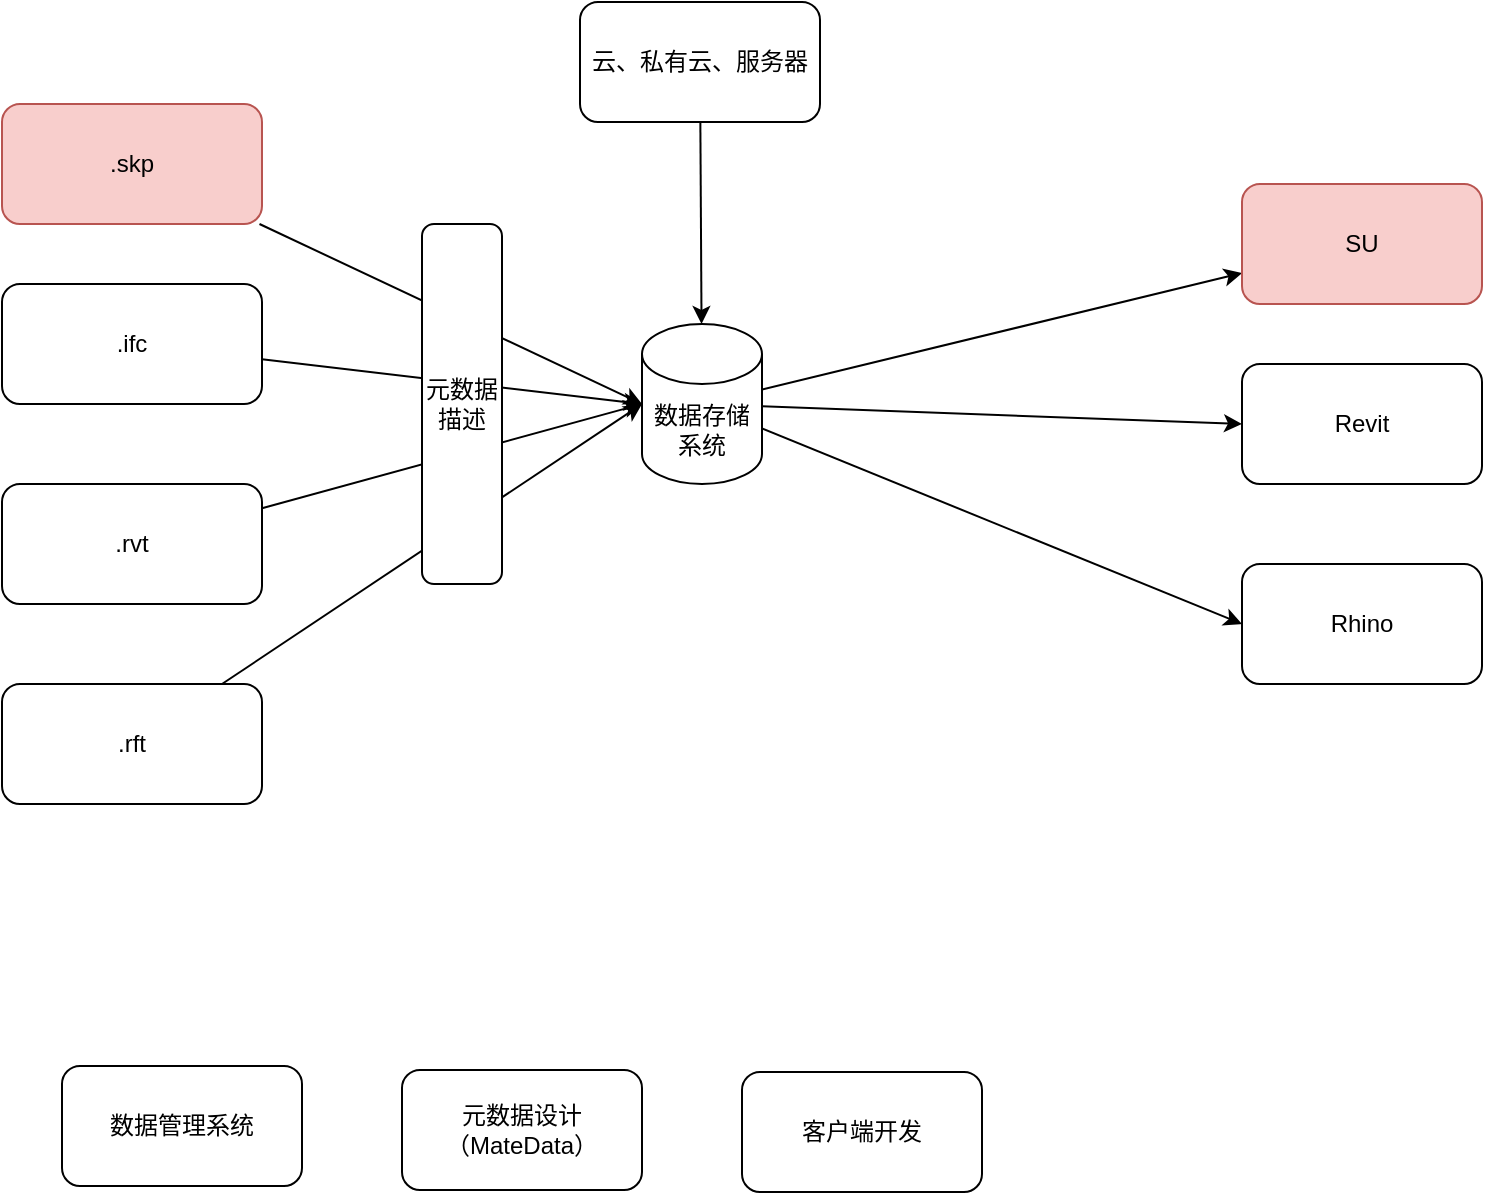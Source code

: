 <mxfile version="15.7.3" type="github">
  <diagram id="6pyxRhWf1QsRiaF_OlMY" name="Page-1">
    <mxGraphModel dx="1149" dy="662" grid="0" gridSize="10" guides="0" tooltips="1" connect="1" arrows="1" fold="1" page="1" pageScale="1" pageWidth="827" pageHeight="1169" math="0" shadow="0">
      <root>
        <mxCell id="0" />
        <mxCell id="1" parent="0" />
        <mxCell id="mbRrAeMz2OmrTtf-kYGx-9" style="edgeStyle=none;rounded=0;orthogonalLoop=1;jettySize=auto;html=1;" edge="1" parent="1" source="mbRrAeMz2OmrTtf-kYGx-1" target="mbRrAeMz2OmrTtf-kYGx-8">
          <mxGeometry relative="1" as="geometry" />
        </mxCell>
        <mxCell id="mbRrAeMz2OmrTtf-kYGx-13" style="edgeStyle=none;rounded=0;orthogonalLoop=1;jettySize=auto;html=1;entryX=0;entryY=0.5;entryDx=0;entryDy=0;" edge="1" parent="1" source="mbRrAeMz2OmrTtf-kYGx-1" target="mbRrAeMz2OmrTtf-kYGx-12">
          <mxGeometry relative="1" as="geometry" />
        </mxCell>
        <mxCell id="mbRrAeMz2OmrTtf-kYGx-15" style="edgeStyle=none;rounded=0;orthogonalLoop=1;jettySize=auto;html=1;entryX=0;entryY=0.5;entryDx=0;entryDy=0;" edge="1" parent="1" source="mbRrAeMz2OmrTtf-kYGx-1" target="mbRrAeMz2OmrTtf-kYGx-14">
          <mxGeometry relative="1" as="geometry" />
        </mxCell>
        <mxCell id="mbRrAeMz2OmrTtf-kYGx-1" value="数据存储系统" style="shape=cylinder3;whiteSpace=wrap;html=1;boundedLbl=1;backgroundOutline=1;size=15;" vertex="1" parent="1">
          <mxGeometry x="440" y="280" width="60" height="80" as="geometry" />
        </mxCell>
        <mxCell id="mbRrAeMz2OmrTtf-kYGx-5" style="edgeStyle=none;rounded=0;orthogonalLoop=1;jettySize=auto;html=1;entryX=0;entryY=0.5;entryDx=0;entryDy=0;entryPerimeter=0;" edge="1" parent="1" source="mbRrAeMz2OmrTtf-kYGx-2" target="mbRrAeMz2OmrTtf-kYGx-1">
          <mxGeometry relative="1" as="geometry" />
        </mxCell>
        <mxCell id="mbRrAeMz2OmrTtf-kYGx-2" value=".skp" style="rounded=1;whiteSpace=wrap;html=1;fillColor=#f8cecc;strokeColor=#b85450;" vertex="1" parent="1">
          <mxGeometry x="120" y="170" width="130" height="60" as="geometry" />
        </mxCell>
        <mxCell id="mbRrAeMz2OmrTtf-kYGx-6" style="edgeStyle=none;rounded=0;orthogonalLoop=1;jettySize=auto;html=1;entryX=0;entryY=0.5;entryDx=0;entryDy=0;entryPerimeter=0;" edge="1" parent="1" source="mbRrAeMz2OmrTtf-kYGx-3" target="mbRrAeMz2OmrTtf-kYGx-1">
          <mxGeometry relative="1" as="geometry" />
        </mxCell>
        <mxCell id="mbRrAeMz2OmrTtf-kYGx-3" value=".ifc" style="rounded=1;whiteSpace=wrap;html=1;" vertex="1" parent="1">
          <mxGeometry x="120" y="260" width="130" height="60" as="geometry" />
        </mxCell>
        <mxCell id="mbRrAeMz2OmrTtf-kYGx-7" style="edgeStyle=none;rounded=0;orthogonalLoop=1;jettySize=auto;html=1;entryX=0;entryY=0.5;entryDx=0;entryDy=0;entryPerimeter=0;" edge="1" parent="1" source="mbRrAeMz2OmrTtf-kYGx-4" target="mbRrAeMz2OmrTtf-kYGx-1">
          <mxGeometry relative="1" as="geometry" />
        </mxCell>
        <mxCell id="mbRrAeMz2OmrTtf-kYGx-4" value=".rvt" style="rounded=1;whiteSpace=wrap;html=1;" vertex="1" parent="1">
          <mxGeometry x="120" y="360" width="130" height="60" as="geometry" />
        </mxCell>
        <mxCell id="mbRrAeMz2OmrTtf-kYGx-8" value="SU" style="rounded=1;whiteSpace=wrap;html=1;fillColor=#f8cecc;strokeColor=#b85450;" vertex="1" parent="1">
          <mxGeometry x="740" y="210" width="120" height="60" as="geometry" />
        </mxCell>
        <mxCell id="mbRrAeMz2OmrTtf-kYGx-11" style="edgeStyle=none;rounded=0;orthogonalLoop=1;jettySize=auto;html=1;entryX=0;entryY=0.5;entryDx=0;entryDy=0;entryPerimeter=0;" edge="1" parent="1" source="mbRrAeMz2OmrTtf-kYGx-10" target="mbRrAeMz2OmrTtf-kYGx-1">
          <mxGeometry relative="1" as="geometry" />
        </mxCell>
        <mxCell id="mbRrAeMz2OmrTtf-kYGx-10" value=".rft" style="rounded=1;whiteSpace=wrap;html=1;" vertex="1" parent="1">
          <mxGeometry x="120" y="460" width="130" height="60" as="geometry" />
        </mxCell>
        <mxCell id="mbRrAeMz2OmrTtf-kYGx-12" value="Revit" style="rounded=1;whiteSpace=wrap;html=1;" vertex="1" parent="1">
          <mxGeometry x="740" y="300" width="120" height="60" as="geometry" />
        </mxCell>
        <mxCell id="mbRrAeMz2OmrTtf-kYGx-14" value="Rhino" style="rounded=1;whiteSpace=wrap;html=1;" vertex="1" parent="1">
          <mxGeometry x="740" y="400" width="120" height="60" as="geometry" />
        </mxCell>
        <mxCell id="mbRrAeMz2OmrTtf-kYGx-16" value="元数据描述" style="rounded=1;whiteSpace=wrap;html=1;" vertex="1" parent="1">
          <mxGeometry x="330" y="230" width="40" height="180" as="geometry" />
        </mxCell>
        <mxCell id="mbRrAeMz2OmrTtf-kYGx-18" style="edgeStyle=none;rounded=0;orthogonalLoop=1;jettySize=auto;html=1;" edge="1" parent="1" source="mbRrAeMz2OmrTtf-kYGx-17" target="mbRrAeMz2OmrTtf-kYGx-1">
          <mxGeometry relative="1" as="geometry" />
        </mxCell>
        <mxCell id="mbRrAeMz2OmrTtf-kYGx-17" value="云、私有云、服务器" style="rounded=1;whiteSpace=wrap;html=1;" vertex="1" parent="1">
          <mxGeometry x="409" y="119" width="120" height="60" as="geometry" />
        </mxCell>
        <mxCell id="mbRrAeMz2OmrTtf-kYGx-19" value="数据管理系统" style="rounded=1;whiteSpace=wrap;html=1;" vertex="1" parent="1">
          <mxGeometry x="150" y="651" width="120" height="60" as="geometry" />
        </mxCell>
        <mxCell id="mbRrAeMz2OmrTtf-kYGx-20" value="元数据设计（MateData）" style="rounded=1;whiteSpace=wrap;html=1;" vertex="1" parent="1">
          <mxGeometry x="320" y="653" width="120" height="60" as="geometry" />
        </mxCell>
        <mxCell id="mbRrAeMz2OmrTtf-kYGx-21" value="客户端开发" style="rounded=1;whiteSpace=wrap;html=1;" vertex="1" parent="1">
          <mxGeometry x="490" y="654" width="120" height="60" as="geometry" />
        </mxCell>
      </root>
    </mxGraphModel>
  </diagram>
</mxfile>
